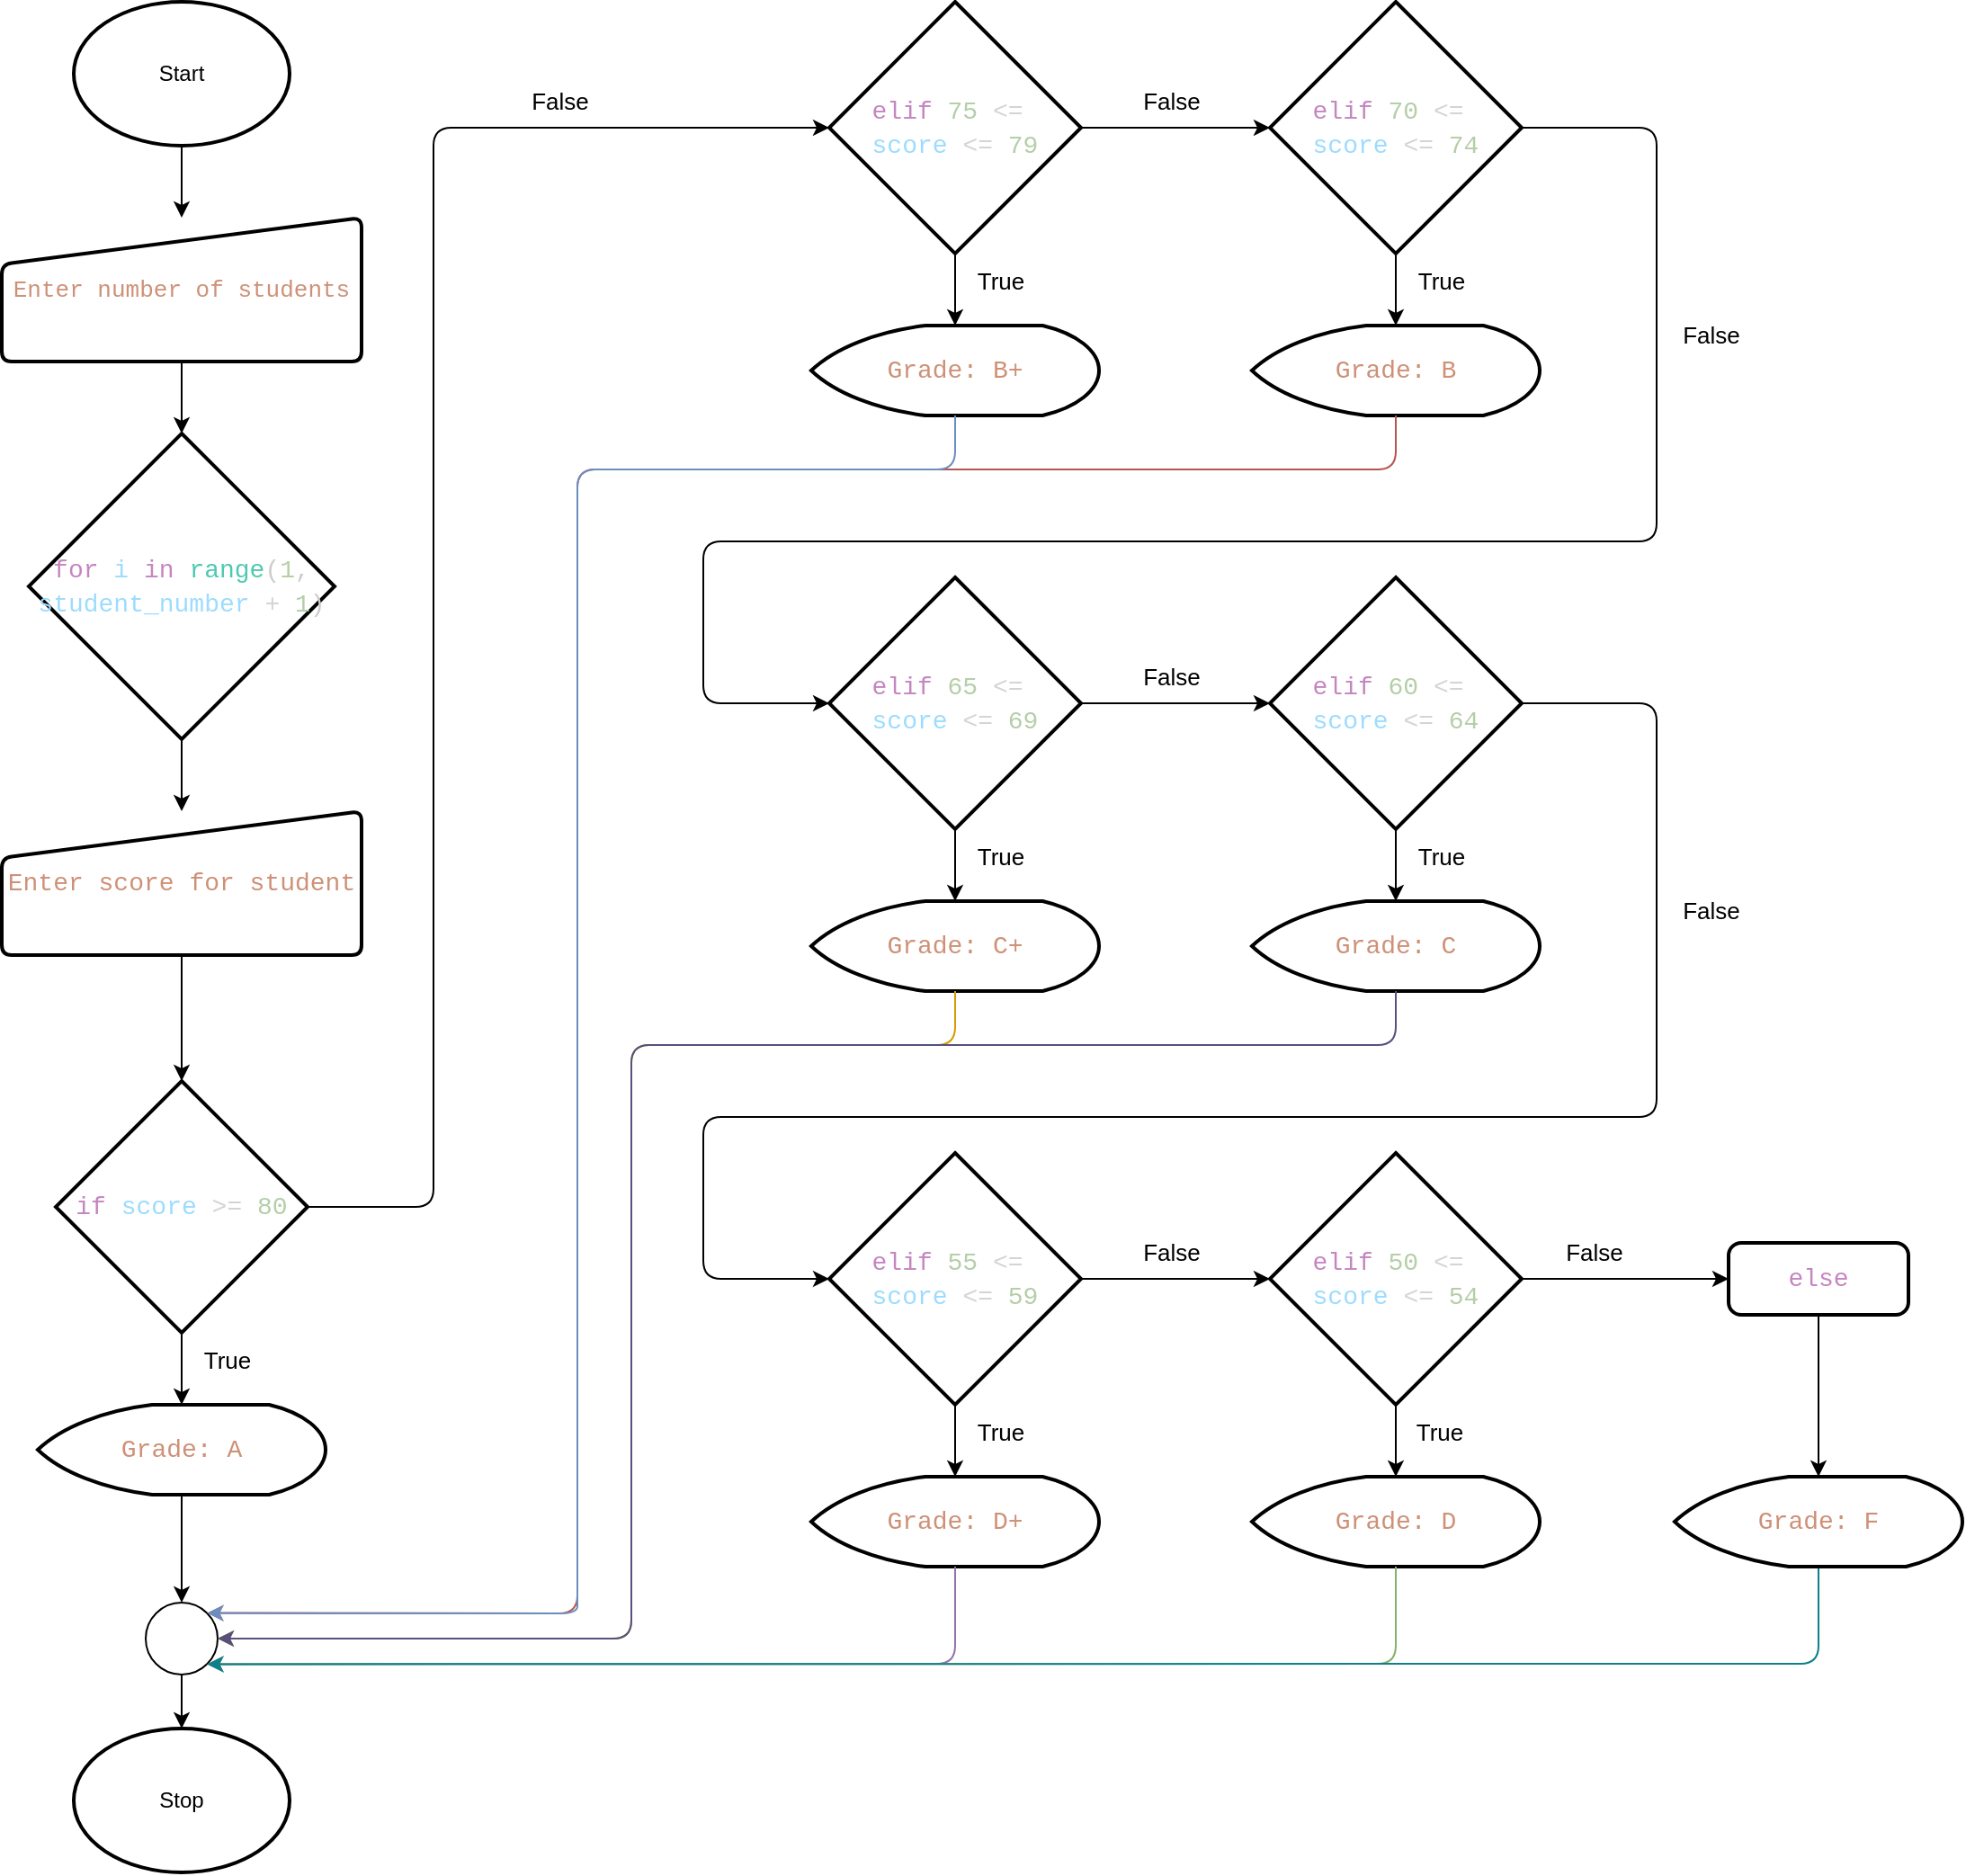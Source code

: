 <mxfile>
    <diagram id="YEOjkxLXv0zT0kFZNmp1" name="Page-1">
        <mxGraphModel dx="370" dy="250" grid="1" gridSize="10" guides="1" tooltips="1" connect="1" arrows="1" fold="1" page="1" pageScale="1" pageWidth="1169" pageHeight="1654" math="0" shadow="0">
            <root>
                <mxCell id="0"/>
                <mxCell id="1" parent="0"/>
                <mxCell id="2" value="Start" style="strokeWidth=2;html=1;shape=mxgraph.flowchart.start_1;whiteSpace=wrap;container=0;" parent="1" vertex="1">
                    <mxGeometry x="90" y="40" width="120" height="80" as="geometry"/>
                </mxCell>
                <mxCell id="3" value="&lt;div style=&quot;color: rgb(204, 204, 204); font-family: Consolas, &amp;quot;Courier New&amp;quot;, monospace; line-height: 19px;&quot;&gt;&lt;span style=&quot;color: rgb(206, 145, 120);&quot;&gt;&lt;font style=&quot;font-size: 13px;&quot;&gt;Enter number of students&lt;/font&gt;&lt;/span&gt;&lt;/div&gt;" style="html=1;strokeWidth=2;shape=manualInput;whiteSpace=wrap;rounded=1;size=26;arcSize=11;container=0;" parent="1" vertex="1">
                    <mxGeometry x="50" y="160" width="200" height="80" as="geometry"/>
                </mxCell>
                <mxCell id="5" style="edgeStyle=none;html=1;exitX=0.5;exitY=1;exitDx=0;exitDy=0;exitPerimeter=0;entryX=0.5;entryY=0;entryDx=0;entryDy=0;" parent="1" source="2" target="3" edge="1">
                    <mxGeometry relative="1" as="geometry"/>
                </mxCell>
                <mxCell id="6" value="&lt;div style=&quot;color: rgb(204, 204, 204); font-family: Consolas, &amp;quot;Courier New&amp;quot;, monospace; font-size: 14px; line-height: 19px;&quot;&gt;&lt;span style=&quot;color: rgb(197, 134, 192);&quot;&gt;for&lt;/span&gt; &lt;span style=&quot;color: rgb(156, 220, 254);&quot;&gt;i&lt;/span&gt; &lt;span style=&quot;color: rgb(197, 134, 192);&quot;&gt;in&lt;/span&gt; &lt;span style=&quot;color: rgb(78, 201, 176);&quot;&gt;range&lt;/span&gt;(&lt;span style=&quot;color: rgb(181, 206, 168);&quot;&gt;1&lt;/span&gt;, &lt;span style=&quot;color: rgb(156, 220, 254);&quot;&gt;student_number&lt;/span&gt; &lt;span style=&quot;color: rgb(212, 212, 212);&quot;&gt;+&lt;/span&gt; &lt;span style=&quot;color: rgb(181, 206, 168);&quot;&gt;1&lt;/span&gt;)&lt;/div&gt;" style="strokeWidth=2;html=1;shape=mxgraph.flowchart.decision;whiteSpace=wrap;container=0;" parent="1" vertex="1">
                    <mxGeometry x="65" y="280" width="170" height="170" as="geometry"/>
                </mxCell>
                <mxCell id="7" style="edgeStyle=none;html=1;exitX=0.5;exitY=1;exitDx=0;exitDy=0;entryX=0.5;entryY=0;entryDx=0;entryDy=0;entryPerimeter=0;" parent="1" source="3" target="6" edge="1">
                    <mxGeometry relative="1" as="geometry"/>
                </mxCell>
                <mxCell id="8" value="&lt;div style=&quot;color: rgb(204, 204, 204); font-family: Consolas, &amp;quot;Courier New&amp;quot;, monospace; line-height: 19px;&quot;&gt;&lt;div style=&quot;font-size: 14px; line-height: 19px;&quot;&gt;&lt;span style=&quot;color: rgb(206, 145, 120);&quot;&gt;Enter score for student&lt;/span&gt;&lt;/div&gt;&lt;/div&gt;" style="html=1;strokeWidth=2;shape=manualInput;whiteSpace=wrap;rounded=1;size=26;arcSize=11;container=0;" parent="1" vertex="1">
                    <mxGeometry x="50" y="490" width="200" height="80" as="geometry"/>
                </mxCell>
                <mxCell id="9" style="edgeStyle=none;html=1;exitX=0.5;exitY=1;exitDx=0;exitDy=0;exitPerimeter=0;entryX=0.5;entryY=0;entryDx=0;entryDy=0;fontSize=13;" parent="1" source="6" target="8" edge="1">
                    <mxGeometry relative="1" as="geometry"/>
                </mxCell>
                <mxCell id="11" style="edgeStyle=none;html=1;exitX=0.5;exitY=1;exitDx=0;exitDy=0;entryX=0.5;entryY=0;entryDx=0;entryDy=0;entryPerimeter=0;fontSize=13;" parent="1" source="8" target="10" edge="1">
                    <mxGeometry relative="1" as="geometry"/>
                </mxCell>
                <mxCell id="15" style="edgeStyle=none;html=1;exitX=1;exitY=0.5;exitDx=0;exitDy=0;exitPerimeter=0;entryX=0;entryY=0.5;entryDx=0;entryDy=0;entryPerimeter=0;fontSize=13;" parent="1" source="10" target="14" edge="1">
                    <mxGeometry relative="1" as="geometry">
                        <Array as="points">
                            <mxPoint x="290" y="710"/>
                            <mxPoint x="290" y="110"/>
                        </Array>
                    </mxGeometry>
                </mxCell>
                <mxCell id="20" style="edgeStyle=none;html=1;exitX=1;exitY=0.5;exitDx=0;exitDy=0;exitPerimeter=0;entryX=0;entryY=0.5;entryDx=0;entryDy=0;entryPerimeter=0;fontSize=13;" parent="1" source="14" target="18" edge="1">
                    <mxGeometry relative="1" as="geometry"/>
                </mxCell>
                <mxCell id="28" style="edgeStyle=none;html=1;exitX=1;exitY=0.5;exitDx=0;exitDy=0;exitPerimeter=0;entryX=0;entryY=0.5;entryDx=0;entryDy=0;entryPerimeter=0;fontSize=13;" parent="1" source="22" target="27" edge="1">
                    <mxGeometry relative="1" as="geometry"/>
                </mxCell>
                <mxCell id="24" style="edgeStyle=none;html=1;exitX=1;exitY=0.5;exitDx=0;exitDy=0;exitPerimeter=0;entryX=0;entryY=0.5;entryDx=0;entryDy=0;entryPerimeter=0;fontSize=13;" parent="1" source="18" target="22" edge="1">
                    <mxGeometry relative="1" as="geometry">
                        <Array as="points">
                            <mxPoint x="970" y="110"/>
                            <mxPoint x="970" y="340"/>
                            <mxPoint x="440" y="340"/>
                            <mxPoint x="440" y="430"/>
                        </Array>
                    </mxGeometry>
                </mxCell>
                <mxCell id="46" style="edgeStyle=none;html=1;exitX=1;exitY=0.5;exitDx=0;exitDy=0;exitPerimeter=0;entryX=0;entryY=0.5;entryDx=0;entryDy=0;entryPerimeter=0;fontSize=13;" parent="1" source="31" target="45" edge="1">
                    <mxGeometry relative="1" as="geometry"/>
                </mxCell>
                <mxCell id="50" style="edgeStyle=none;html=1;exitX=1;exitY=0.5;exitDx=0;exitDy=0;exitPerimeter=0;entryX=0;entryY=0.5;entryDx=0;entryDy=0;entryPerimeter=0;fontSize=13;" parent="1" source="45" target="95" edge="1">
                    <mxGeometry relative="1" as="geometry">
                        <mxPoint x="990" y="750" as="targetPoint"/>
                    </mxGeometry>
                </mxCell>
                <mxCell id="53" value="" style="group" parent="1" vertex="1" connectable="0">
                    <mxGeometry x="500" y="40" width="160" height="230" as="geometry"/>
                </mxCell>
                <mxCell id="14" value="&lt;div style=&quot;font-family: Consolas, &amp;quot;Courier New&amp;quot;, monospace; font-size: 14px; line-height: 19px; color: rgb(204, 204, 204);&quot;&gt;&lt;div style=&quot;line-height: 19px;&quot;&gt;&lt;span style=&quot;color: rgb(197, 134, 192);&quot;&gt;elif&lt;/span&gt; &lt;span style=&quot;color: rgb(181, 206, 168);&quot;&gt;75&lt;/span&gt; &lt;span style=&quot;color: rgb(212, 212, 212);&quot;&gt;&amp;lt;=&lt;/span&gt;&amp;nbsp;&lt;/div&gt;&lt;div style=&quot;line-height: 19px;&quot;&gt;&lt;span style=&quot;color: rgb(156, 220, 254);&quot;&gt;score&lt;/span&gt; &lt;span style=&quot;color: rgb(212, 212, 212);&quot;&gt;&amp;lt;=&lt;/span&gt; &lt;span style=&quot;color: rgb(181, 206, 168);&quot;&gt;79&lt;/span&gt;&lt;/div&gt;&lt;/div&gt;" style="strokeWidth=2;html=1;shape=mxgraph.flowchart.decision;whiteSpace=wrap;labelBackgroundColor=none;fontSize=13;container=0;" parent="53" vertex="1">
                    <mxGeometry x="10" width="140" height="140" as="geometry"/>
                </mxCell>
                <mxCell id="38" value="&lt;div style=&quot;color: rgb(204, 204, 204); font-family: Consolas, &amp;quot;Courier New&amp;quot;, monospace; font-size: 14px; line-height: 19px;&quot;&gt;&lt;span style=&quot;color: rgb(206, 145, 120);&quot;&gt;Grade: B+&lt;/span&gt;&lt;/div&gt;" style="strokeWidth=2;html=1;shape=mxgraph.flowchart.display;whiteSpace=wrap;labelBackgroundColor=none;fontSize=13;container=0;" parent="53" vertex="1">
                    <mxGeometry y="180" width="160" height="50" as="geometry"/>
                </mxCell>
                <mxCell id="41" style="edgeStyle=none;html=1;exitX=0.5;exitY=1;exitDx=0;exitDy=0;exitPerimeter=0;fontSize=13;" parent="53" source="14" target="38" edge="1">
                    <mxGeometry relative="1" as="geometry"/>
                </mxCell>
                <mxCell id="89" value="True" style="text;html=1;align=center;verticalAlign=middle;resizable=0;points=[];autosize=1;strokeColor=none;fillColor=none;fontSize=13;" parent="53" vertex="1">
                    <mxGeometry x="80" y="140" width="50" height="30" as="geometry"/>
                </mxCell>
                <mxCell id="54" value="" style="group" parent="1" vertex="1" connectable="0">
                    <mxGeometry x="745" y="40" width="160" height="230" as="geometry"/>
                </mxCell>
                <mxCell id="18" value="&lt;div style=&quot;font-family: Consolas, &amp;quot;Courier New&amp;quot;, monospace; font-size: 14px; line-height: 19px; color: rgb(204, 204, 204);&quot;&gt;&lt;div style=&quot;line-height: 19px;&quot;&gt;&lt;span style=&quot;color: rgb(197, 134, 192);&quot;&gt;elif&lt;/span&gt; &lt;span style=&quot;color: rgb(181, 206, 168);&quot;&gt;70&lt;/span&gt;&amp;nbsp;&lt;span style=&quot;color: rgb(212, 212, 212);&quot;&gt;&amp;lt;=&lt;/span&gt;&amp;nbsp;&lt;/div&gt;&lt;div style=&quot;line-height: 19px;&quot;&gt;&lt;span style=&quot;color: rgb(156, 220, 254);&quot;&gt;score&lt;/span&gt; &lt;span style=&quot;color: rgb(212, 212, 212);&quot;&gt;&amp;lt;=&lt;/span&gt; &lt;span style=&quot;color: rgb(181, 206, 168);&quot;&gt;74&lt;/span&gt;&lt;/div&gt;&lt;/div&gt;" style="strokeWidth=2;html=1;shape=mxgraph.flowchart.decision;whiteSpace=wrap;labelBackgroundColor=none;fontSize=13;container=0;" parent="54" vertex="1">
                    <mxGeometry x="10" width="140" height="140" as="geometry"/>
                </mxCell>
                <mxCell id="37" value="&lt;div style=&quot;color: rgb(204, 204, 204); font-family: Consolas, &amp;quot;Courier New&amp;quot;, monospace; font-size: 14px; line-height: 19px;&quot;&gt;&lt;span style=&quot;color: rgb(206, 145, 120);&quot;&gt;Grade: B&lt;/span&gt;&lt;/div&gt;" style="strokeWidth=2;html=1;shape=mxgraph.flowchart.display;whiteSpace=wrap;labelBackgroundColor=none;fontSize=13;container=0;" parent="54" vertex="1">
                    <mxGeometry y="180" width="160" height="50" as="geometry"/>
                </mxCell>
                <mxCell id="42" style="edgeStyle=none;html=1;exitX=0.5;exitY=1;exitDx=0;exitDy=0;exitPerimeter=0;entryX=0.5;entryY=0;entryDx=0;entryDy=0;entryPerimeter=0;fontSize=13;" parent="54" source="18" target="37" edge="1">
                    <mxGeometry relative="1" as="geometry"/>
                </mxCell>
                <mxCell id="90" value="True" style="text;html=1;align=center;verticalAlign=middle;resizable=0;points=[];autosize=1;strokeColor=none;fillColor=none;fontSize=13;" parent="54" vertex="1">
                    <mxGeometry x="80" y="140" width="50" height="30" as="geometry"/>
                </mxCell>
                <mxCell id="55" value="" style="group" parent="1" vertex="1" connectable="0">
                    <mxGeometry x="500" y="360" width="160" height="230" as="geometry"/>
                </mxCell>
                <mxCell id="22" value="&lt;div style=&quot;font-family: Consolas, &amp;quot;Courier New&amp;quot;, monospace; font-size: 14px; line-height: 19px;&quot;&gt;&lt;div style=&quot;line-height: 19px;&quot;&gt;&lt;span style=&quot;color: rgb(197, 134, 192);&quot;&gt;elif&lt;/span&gt;&lt;font color=&quot;#cccccc&quot;&gt;&amp;nbsp;&lt;/font&gt;&lt;font color=&quot;#b5cea8&quot;&gt;65&lt;/font&gt;&lt;font color=&quot;#cccccc&quot;&gt;&amp;nbsp;&lt;/font&gt;&lt;span style=&quot;color: rgb(212, 212, 212);&quot;&gt;&amp;lt;=&lt;/span&gt;&lt;font color=&quot;#cccccc&quot;&gt;&amp;nbsp;&lt;/font&gt;&lt;/div&gt;&lt;div style=&quot;line-height: 19px;&quot;&gt;&lt;span style=&quot;color: rgb(204, 204, 204);&quot;&gt;&lt;span style=&quot;color: rgb(156, 220, 254);&quot;&gt;score&lt;/span&gt; &lt;span style=&quot;color: rgb(212, 212, 212);&quot;&gt;&amp;lt;=&lt;/span&gt;&amp;nbsp;&lt;/span&gt;&lt;font color=&quot;#b5cea8&quot;&gt;69&lt;/font&gt;&lt;/div&gt;&lt;/div&gt;" style="strokeWidth=2;html=1;shape=mxgraph.flowchart.decision;whiteSpace=wrap;labelBackgroundColor=none;fontSize=13;container=0;" parent="55" vertex="1">
                    <mxGeometry x="10" width="140" height="140" as="geometry"/>
                </mxCell>
                <mxCell id="36" value="&lt;div style=&quot;color: rgb(204, 204, 204); font-family: Consolas, &amp;quot;Courier New&amp;quot;, monospace; font-size: 14px; line-height: 19px;&quot;&gt;&lt;span style=&quot;color: rgb(206, 145, 120);&quot;&gt;Grade: C+&lt;/span&gt;&lt;/div&gt;" style="strokeWidth=2;html=1;shape=mxgraph.flowchart.display;whiteSpace=wrap;labelBackgroundColor=none;fontSize=13;container=0;" parent="55" vertex="1">
                    <mxGeometry y="180" width="160" height="50" as="geometry"/>
                </mxCell>
                <mxCell id="43" style="edgeStyle=none;html=1;exitX=0.5;exitY=1;exitDx=0;exitDy=0;exitPerimeter=0;entryX=0.5;entryY=0;entryDx=0;entryDy=0;entryPerimeter=0;fontSize=13;" parent="55" source="22" target="36" edge="1">
                    <mxGeometry relative="1" as="geometry"/>
                </mxCell>
                <mxCell id="92" value="True" style="text;html=1;align=center;verticalAlign=middle;resizable=0;points=[];autosize=1;strokeColor=none;fillColor=none;fontSize=13;" parent="55" vertex="1">
                    <mxGeometry x="80" y="140" width="50" height="30" as="geometry"/>
                </mxCell>
                <mxCell id="56" value="" style="group" parent="1" vertex="1" connectable="0">
                    <mxGeometry x="745" y="360" width="160" height="230" as="geometry"/>
                </mxCell>
                <mxCell id="27" value="&lt;div style=&quot;font-family: Consolas, &amp;quot;Courier New&amp;quot;, monospace; font-size: 14px; line-height: 19px;&quot;&gt;&lt;div style=&quot;line-height: 19px;&quot;&gt;&lt;span style=&quot;color: rgb(197, 134, 192);&quot;&gt;elif&lt;/span&gt;&lt;font color=&quot;#cccccc&quot;&gt;&amp;nbsp;&lt;/font&gt;&lt;font color=&quot;#b5cea8&quot;&gt;60&lt;/font&gt;&lt;font color=&quot;#cccccc&quot;&gt;&amp;nbsp;&lt;/font&gt;&lt;span style=&quot;color: rgb(212, 212, 212);&quot;&gt;&amp;lt;=&lt;/span&gt;&lt;font color=&quot;#cccccc&quot;&gt;&amp;nbsp;&lt;/font&gt;&lt;/div&gt;&lt;div style=&quot;line-height: 19px;&quot;&gt;&lt;span style=&quot;color: rgb(204, 204, 204);&quot;&gt;&lt;span style=&quot;color: rgb(156, 220, 254);&quot;&gt;score&lt;/span&gt; &lt;span style=&quot;color: rgb(212, 212, 212);&quot;&gt;&amp;lt;=&lt;/span&gt;&amp;nbsp;&lt;/span&gt;&lt;font color=&quot;#b5cea8&quot;&gt;64&lt;/font&gt;&lt;/div&gt;&lt;/div&gt;" style="strokeWidth=2;html=1;shape=mxgraph.flowchart.decision;whiteSpace=wrap;labelBackgroundColor=none;fontSize=13;container=0;" parent="56" vertex="1">
                    <mxGeometry x="10" width="140" height="140" as="geometry"/>
                </mxCell>
                <mxCell id="35" value="&lt;div style=&quot;color: rgb(204, 204, 204); font-family: Consolas, &amp;quot;Courier New&amp;quot;, monospace; font-size: 14px; line-height: 19px;&quot;&gt;&lt;span style=&quot;color: rgb(206, 145, 120);&quot;&gt;Grade: C&lt;/span&gt;&lt;/div&gt;" style="strokeWidth=2;html=1;shape=mxgraph.flowchart.display;whiteSpace=wrap;labelBackgroundColor=none;fontSize=13;container=0;" parent="56" vertex="1">
                    <mxGeometry y="180" width="160" height="50" as="geometry"/>
                </mxCell>
                <mxCell id="44" style="edgeStyle=none;html=1;exitX=0.5;exitY=1;exitDx=0;exitDy=0;exitPerimeter=0;entryX=0.5;entryY=0;entryDx=0;entryDy=0;entryPerimeter=0;fontSize=13;" parent="56" source="27" target="35" edge="1">
                    <mxGeometry relative="1" as="geometry"/>
                </mxCell>
                <mxCell id="91" value="True" style="text;html=1;align=center;verticalAlign=middle;resizable=0;points=[];autosize=1;strokeColor=none;fillColor=none;fontSize=13;" parent="56" vertex="1">
                    <mxGeometry x="80" y="140" width="50" height="30" as="geometry"/>
                </mxCell>
                <mxCell id="57" value="" style="group" parent="1" vertex="1" connectable="0">
                    <mxGeometry x="500" y="680" width="160" height="230" as="geometry"/>
                </mxCell>
                <mxCell id="31" value="&lt;div style=&quot;font-family: Consolas, &amp;quot;Courier New&amp;quot;, monospace; font-size: 14px; line-height: 19px;&quot;&gt;&lt;div style=&quot;line-height: 19px;&quot;&gt;&lt;span style=&quot;color: rgb(197, 134, 192);&quot;&gt;elif&lt;/span&gt;&lt;font color=&quot;#cccccc&quot;&gt;&amp;nbsp;&lt;/font&gt;&lt;font color=&quot;#b5cea8&quot;&gt;55&lt;/font&gt;&lt;font color=&quot;#cccccc&quot;&gt;&amp;nbsp;&lt;/font&gt;&lt;span style=&quot;color: rgb(212, 212, 212);&quot;&gt;&amp;lt;=&lt;/span&gt;&lt;font color=&quot;#cccccc&quot;&gt;&amp;nbsp;&lt;/font&gt;&lt;/div&gt;&lt;div style=&quot;line-height: 19px;&quot;&gt;&lt;span style=&quot;color: rgb(204, 204, 204);&quot;&gt;&lt;span style=&quot;color: rgb(156, 220, 254);&quot;&gt;score&lt;/span&gt; &lt;span style=&quot;color: rgb(212, 212, 212);&quot;&gt;&amp;lt;=&lt;/span&gt;&amp;nbsp;&lt;/span&gt;&lt;font color=&quot;#b5cea8&quot;&gt;59&lt;/font&gt;&lt;/div&gt;&lt;/div&gt;" style="strokeWidth=2;html=1;shape=mxgraph.flowchart.decision;whiteSpace=wrap;labelBackgroundColor=none;fontSize=13;container=0;" parent="57" vertex="1">
                    <mxGeometry x="10" width="140" height="140" as="geometry"/>
                </mxCell>
                <mxCell id="32" value="&lt;div style=&quot;color: rgb(204, 204, 204); font-family: Consolas, &amp;quot;Courier New&amp;quot;, monospace; font-size: 14px; line-height: 19px;&quot;&gt;&lt;span style=&quot;color: rgb(206, 145, 120);&quot;&gt;Grade: D+&lt;/span&gt;&lt;/div&gt;" style="strokeWidth=2;html=1;shape=mxgraph.flowchart.display;whiteSpace=wrap;labelBackgroundColor=none;fontSize=13;container=0;" parent="57" vertex="1">
                    <mxGeometry y="180" width="160" height="50" as="geometry"/>
                </mxCell>
                <mxCell id="34" style="edgeStyle=none;html=1;exitX=0.5;exitY=1;exitDx=0;exitDy=0;exitPerimeter=0;entryX=0.5;entryY=0;entryDx=0;entryDy=0;entryPerimeter=0;fontSize=13;" parent="57" source="31" target="32" edge="1">
                    <mxGeometry relative="1" as="geometry"/>
                </mxCell>
                <mxCell id="93" value="True" style="text;html=1;align=center;verticalAlign=middle;resizable=0;points=[];autosize=1;strokeColor=none;fillColor=none;fontSize=13;" parent="57" vertex="1">
                    <mxGeometry x="80" y="140" width="50" height="30" as="geometry"/>
                </mxCell>
                <mxCell id="58" value="" style="group" parent="1" vertex="1" connectable="0">
                    <mxGeometry x="745" y="680" width="160" height="230" as="geometry"/>
                </mxCell>
                <mxCell id="45" value="&lt;div style=&quot;font-family: Consolas, &amp;quot;Courier New&amp;quot;, monospace; font-size: 14px; line-height: 19px;&quot;&gt;&lt;div style=&quot;line-height: 19px;&quot;&gt;&lt;span style=&quot;color: rgb(197, 134, 192);&quot;&gt;elif&lt;/span&gt;&lt;font color=&quot;#cccccc&quot;&gt;&amp;nbsp;&lt;/font&gt;&lt;font color=&quot;#b5cea8&quot;&gt;50&lt;/font&gt;&lt;font color=&quot;#cccccc&quot;&gt;&amp;nbsp;&lt;/font&gt;&lt;span style=&quot;color: rgb(212, 212, 212);&quot;&gt;&amp;lt;=&lt;/span&gt;&lt;font color=&quot;#cccccc&quot;&gt;&amp;nbsp;&lt;/font&gt;&lt;/div&gt;&lt;div style=&quot;line-height: 19px;&quot;&gt;&lt;span style=&quot;color: rgb(204, 204, 204);&quot;&gt;&lt;span style=&quot;color: rgb(156, 220, 254);&quot;&gt;score&lt;/span&gt; &lt;span style=&quot;color: rgb(212, 212, 212);&quot;&gt;&amp;lt;=&lt;/span&gt;&amp;nbsp;&lt;/span&gt;&lt;font color=&quot;#b5cea8&quot;&gt;54&lt;/font&gt;&lt;/div&gt;&lt;/div&gt;" style="strokeWidth=2;html=1;shape=mxgraph.flowchart.decision;whiteSpace=wrap;labelBackgroundColor=none;fontSize=13;container=0;" parent="58" vertex="1">
                    <mxGeometry x="10" width="140" height="140" as="geometry"/>
                </mxCell>
                <mxCell id="47" value="&lt;div style=&quot;color: rgb(204, 204, 204); font-family: Consolas, &amp;quot;Courier New&amp;quot;, monospace; font-size: 14px; line-height: 19px;&quot;&gt;&lt;span style=&quot;color: rgb(206, 145, 120);&quot;&gt;Grade: D&lt;/span&gt;&lt;/div&gt;" style="strokeWidth=2;html=1;shape=mxgraph.flowchart.display;whiteSpace=wrap;labelBackgroundColor=none;fontSize=13;container=0;" parent="58" vertex="1">
                    <mxGeometry y="180" width="160" height="50" as="geometry"/>
                </mxCell>
                <mxCell id="48" style="edgeStyle=none;html=1;exitX=0.5;exitY=1;exitDx=0;exitDy=0;exitPerimeter=0;entryX=0.5;entryY=0;entryDx=0;entryDy=0;entryPerimeter=0;fontSize=13;" parent="58" source="45" target="47" edge="1">
                    <mxGeometry relative="1" as="geometry"/>
                </mxCell>
                <mxCell id="94" value="True" style="text;html=1;align=center;verticalAlign=middle;resizable=0;points=[];autosize=1;strokeColor=none;fillColor=none;fontSize=13;" parent="58" vertex="1">
                    <mxGeometry x="79" y="140" width="50" height="30" as="geometry"/>
                </mxCell>
                <mxCell id="60" value="" style="group" parent="1" vertex="1" connectable="0">
                    <mxGeometry x="70" y="640" width="160" height="230" as="geometry"/>
                </mxCell>
                <mxCell id="10" value="&lt;div style=&quot;color: rgb(204, 204, 204); font-family: Consolas, &amp;quot;Courier New&amp;quot;, monospace; font-size: 14px; line-height: 19px;&quot;&gt;&lt;span style=&quot;color: rgb(197, 134, 192);&quot;&gt;if&lt;/span&gt; &lt;span style=&quot;color: rgb(156, 220, 254);&quot;&gt;score&lt;/span&gt; &lt;span style=&quot;color: rgb(212, 212, 212);&quot;&gt;&amp;gt;=&lt;/span&gt; &lt;span style=&quot;color: rgb(181, 206, 168);&quot;&gt;80&lt;/span&gt;&lt;/div&gt;" style="strokeWidth=2;html=1;shape=mxgraph.flowchart.decision;whiteSpace=wrap;labelBackgroundColor=none;fontSize=13;container=0;" parent="60" vertex="1">
                    <mxGeometry x="10" width="140" height="140" as="geometry"/>
                </mxCell>
                <mxCell id="39" value="&lt;div style=&quot;color: rgb(204, 204, 204); font-family: Consolas, &amp;quot;Courier New&amp;quot;, monospace; font-size: 14px; line-height: 19px;&quot;&gt;&lt;span style=&quot;color: rgb(206, 145, 120);&quot;&gt;Grade: A&lt;/span&gt;&lt;/div&gt;" style="strokeWidth=2;html=1;shape=mxgraph.flowchart.display;whiteSpace=wrap;labelBackgroundColor=none;fontSize=13;container=0;" parent="60" vertex="1">
                    <mxGeometry y="180" width="160" height="50" as="geometry"/>
                </mxCell>
                <mxCell id="40" style="edgeStyle=none;html=1;exitX=0.5;exitY=1;exitDx=0;exitDy=0;exitPerimeter=0;entryX=0.5;entryY=0;entryDx=0;entryDy=0;entryPerimeter=0;fontSize=13;" parent="60" source="10" target="39" edge="1">
                    <mxGeometry relative="1" as="geometry"/>
                </mxCell>
                <mxCell id="76" value="True" style="text;html=1;align=center;verticalAlign=middle;resizable=0;points=[];autosize=1;strokeColor=none;fillColor=none;fontSize=13;" parent="60" vertex="1">
                    <mxGeometry x="80" y="140" width="50" height="30" as="geometry"/>
                </mxCell>
                <mxCell id="61" style="edgeStyle=none;html=1;exitX=1;exitY=0.5;exitDx=0;exitDy=0;exitPerimeter=0;entryX=0;entryY=0.5;entryDx=0;entryDy=0;entryPerimeter=0;fontSize=13;" parent="1" source="27" target="31" edge="1">
                    <mxGeometry relative="1" as="geometry">
                        <Array as="points">
                            <mxPoint x="970" y="430"/>
                            <mxPoint x="970" y="660"/>
                            <mxPoint x="440" y="660"/>
                            <mxPoint x="440" y="750"/>
                        </Array>
                    </mxGeometry>
                </mxCell>
                <mxCell id="75" style="edgeStyle=none;html=1;exitX=0.5;exitY=1;exitDx=0;exitDy=0;exitPerimeter=0;entryX=0.5;entryY=0;entryDx=0;entryDy=0;entryPerimeter=0;fontSize=13;" parent="1" source="62" target="73" edge="1">
                    <mxGeometry relative="1" as="geometry"/>
                </mxCell>
                <mxCell id="62" value="" style="verticalLabelPosition=bottom;verticalAlign=top;html=1;shape=mxgraph.flowchart.on-page_reference;labelBackgroundColor=none;fontSize=13;" parent="1" vertex="1">
                    <mxGeometry x="130" y="930" width="40" height="40" as="geometry"/>
                </mxCell>
                <mxCell id="63" style="edgeStyle=none;html=1;exitX=0.5;exitY=1;exitDx=0;exitDy=0;exitPerimeter=0;entryX=0.5;entryY=0;entryDx=0;entryDy=0;entryPerimeter=0;fontSize=13;" parent="1" source="39" target="62" edge="1">
                    <mxGeometry relative="1" as="geometry"/>
                </mxCell>
                <mxCell id="66" style="edgeStyle=none;html=1;exitX=0.5;exitY=1;exitDx=0;exitDy=0;exitPerimeter=0;entryX=0.855;entryY=0.145;entryDx=0;entryDy=0;entryPerimeter=0;fontSize=13;fillColor=#f8cecc;strokeColor=#b85450;" parent="1" source="37" target="62" edge="1">
                    <mxGeometry relative="1" as="geometry">
                        <mxPoint x="370.0" y="360" as="targetPoint"/>
                        <Array as="points">
                            <mxPoint x="825" y="300"/>
                            <mxPoint x="370" y="300"/>
                            <mxPoint x="370" y="936"/>
                        </Array>
                    </mxGeometry>
                </mxCell>
                <mxCell id="65" style="edgeStyle=none;html=1;exitX=0.5;exitY=1;exitDx=0;exitDy=0;exitPerimeter=0;fontSize=13;fillColor=#dae8fc;strokeColor=#6c8ebf;entryX=0.855;entryY=0.145;entryDx=0;entryDy=0;entryPerimeter=0;" parent="1" source="38" target="62" edge="1">
                    <mxGeometry relative="1" as="geometry">
                        <mxPoint x="370.0" y="360" as="targetPoint"/>
                        <Array as="points">
                            <mxPoint x="580" y="300"/>
                            <mxPoint x="370" y="300"/>
                            <mxPoint x="370" y="920"/>
                            <mxPoint x="370" y="936"/>
                            <mxPoint x="240" y="936"/>
                        </Array>
                    </mxGeometry>
                </mxCell>
                <mxCell id="68" style="edgeStyle=none;html=1;exitX=0.5;exitY=1;exitDx=0;exitDy=0;exitPerimeter=0;entryX=1;entryY=0.5;entryDx=0;entryDy=0;entryPerimeter=0;fontSize=13;fillColor=#ffe6cc;strokeColor=#d79b00;" parent="1" source="36" target="62" edge="1">
                    <mxGeometry relative="1" as="geometry">
                        <Array as="points">
                            <mxPoint x="580" y="620"/>
                            <mxPoint x="400" y="620"/>
                            <mxPoint x="400" y="950"/>
                        </Array>
                    </mxGeometry>
                </mxCell>
                <mxCell id="69" style="edgeStyle=none;html=1;exitX=0.5;exitY=1;exitDx=0;exitDy=0;exitPerimeter=0;entryX=1;entryY=0.5;entryDx=0;entryDy=0;entryPerimeter=0;fontSize=13;fillColor=#d0cee2;strokeColor=#56517e;" parent="1" source="35" target="62" edge="1">
                    <mxGeometry relative="1" as="geometry">
                        <Array as="points">
                            <mxPoint x="825" y="620"/>
                            <mxPoint x="400" y="620"/>
                            <mxPoint x="400" y="950"/>
                        </Array>
                    </mxGeometry>
                </mxCell>
                <mxCell id="70" style="edgeStyle=none;html=1;exitX=0.5;exitY=1;exitDx=0;exitDy=0;exitPerimeter=0;entryX=0.855;entryY=0.855;entryDx=0;entryDy=0;entryPerimeter=0;fontSize=13;fillColor=#e1d5e7;strokeColor=#9673a6;" parent="1" source="32" target="62" edge="1">
                    <mxGeometry relative="1" as="geometry">
                        <Array as="points">
                            <mxPoint x="580" y="964"/>
                        </Array>
                    </mxGeometry>
                </mxCell>
                <mxCell id="71" style="edgeStyle=none;html=1;exitX=0.5;exitY=1;exitDx=0;exitDy=0;exitPerimeter=0;entryX=0.855;entryY=0.855;entryDx=0;entryDy=0;entryPerimeter=0;fontSize=13;fillColor=#d5e8d4;strokeColor=#82b366;" parent="1" source="47" target="62" edge="1">
                    <mxGeometry relative="1" as="geometry">
                        <Array as="points">
                            <mxPoint x="825" y="964"/>
                        </Array>
                    </mxGeometry>
                </mxCell>
                <mxCell id="72" style="edgeStyle=none;html=1;exitX=0.5;exitY=1;exitDx=0;exitDy=0;exitPerimeter=0;entryX=0.855;entryY=0.855;entryDx=0;entryDy=0;entryPerimeter=0;fontSize=13;fillColor=#b0e3e6;strokeColor=#0e8088;" parent="1" source="51" target="62" edge="1">
                    <mxGeometry relative="1" as="geometry">
                        <Array as="points">
                            <mxPoint x="1060" y="964"/>
                        </Array>
                    </mxGeometry>
                </mxCell>
                <mxCell id="73" value="Stop" style="strokeWidth=2;html=1;shape=mxgraph.flowchart.start_1;whiteSpace=wrap;container=0;" parent="1" vertex="1">
                    <mxGeometry x="90" y="1000" width="120" height="80" as="geometry"/>
                </mxCell>
                <mxCell id="77" value="False" style="text;html=1;align=center;verticalAlign=middle;resizable=0;points=[];autosize=1;strokeColor=none;fillColor=none;fontSize=13;" parent="1" vertex="1">
                    <mxGeometry x="330" y="80" width="60" height="30" as="geometry"/>
                </mxCell>
                <mxCell id="78" value="False" style="text;html=1;align=center;verticalAlign=middle;resizable=0;points=[];autosize=1;strokeColor=none;fillColor=none;fontSize=13;" parent="1" vertex="1">
                    <mxGeometry x="670" y="80" width="60" height="30" as="geometry"/>
                </mxCell>
                <mxCell id="81" value="False" style="text;html=1;align=center;verticalAlign=middle;resizable=0;points=[];autosize=1;strokeColor=none;fillColor=none;fontSize=13;" parent="1" vertex="1">
                    <mxGeometry x="970" y="210" width="60" height="30" as="geometry"/>
                </mxCell>
                <mxCell id="82" value="False" style="text;html=1;align=center;verticalAlign=middle;resizable=0;points=[];autosize=1;strokeColor=none;fillColor=none;fontSize=13;" parent="1" vertex="1">
                    <mxGeometry x="670" y="400" width="60" height="30" as="geometry"/>
                </mxCell>
                <mxCell id="84" value="False" style="text;html=1;align=center;verticalAlign=middle;resizable=0;points=[];autosize=1;strokeColor=none;fillColor=none;fontSize=13;" parent="1" vertex="1">
                    <mxGeometry x="970" y="530" width="60" height="30" as="geometry"/>
                </mxCell>
                <mxCell id="86" value="False" style="text;html=1;align=center;verticalAlign=middle;resizable=0;points=[];autosize=1;strokeColor=none;fillColor=none;fontSize=13;" parent="1" vertex="1">
                    <mxGeometry x="670" y="720" width="60" height="30" as="geometry"/>
                </mxCell>
                <mxCell id="87" value="False" style="text;html=1;align=center;verticalAlign=middle;resizable=0;points=[];autosize=1;strokeColor=none;fillColor=none;fontSize=13;" parent="1" vertex="1">
                    <mxGeometry x="905" y="720" width="60" height="30" as="geometry"/>
                </mxCell>
                <mxCell id="51" value="&lt;div style=&quot;color: rgb(204, 204, 204); font-family: Consolas, &amp;quot;Courier New&amp;quot;, monospace; font-size: 14px; line-height: 19px;&quot;&gt;&lt;span style=&quot;color: rgb(206, 145, 120);&quot;&gt;Grade: F&lt;/span&gt;&lt;/div&gt;" style="strokeWidth=2;html=1;shape=mxgraph.flowchart.display;whiteSpace=wrap;labelBackgroundColor=none;fontSize=13;container=0;" parent="1" vertex="1">
                    <mxGeometry x="980" y="860" width="160" height="50" as="geometry"/>
                </mxCell>
                <mxCell id="96" style="edgeStyle=none;html=1;exitX=0.5;exitY=1;exitDx=0;exitDy=0;entryX=0.5;entryY=0;entryDx=0;entryDy=0;entryPerimeter=0;" edge="1" parent="1" source="95" target="51">
                    <mxGeometry relative="1" as="geometry"/>
                </mxCell>
                <mxCell id="95" value="&lt;div style=&quot;color: rgb(204, 204, 204); font-family: Consolas, &amp;quot;Courier New&amp;quot;, monospace; font-size: 14px; line-height: 19px;&quot;&gt;&lt;span style=&quot;color: rgb(197, 134, 192);&quot;&gt;else&lt;/span&gt;&lt;/div&gt;" style="rounded=1;whiteSpace=wrap;html=1;absoluteArcSize=1;arcSize=14;strokeWidth=2;" vertex="1" parent="1">
                    <mxGeometry x="1010" y="730" width="100" height="40" as="geometry"/>
                </mxCell>
            </root>
        </mxGraphModel>
    </diagram>
</mxfile>